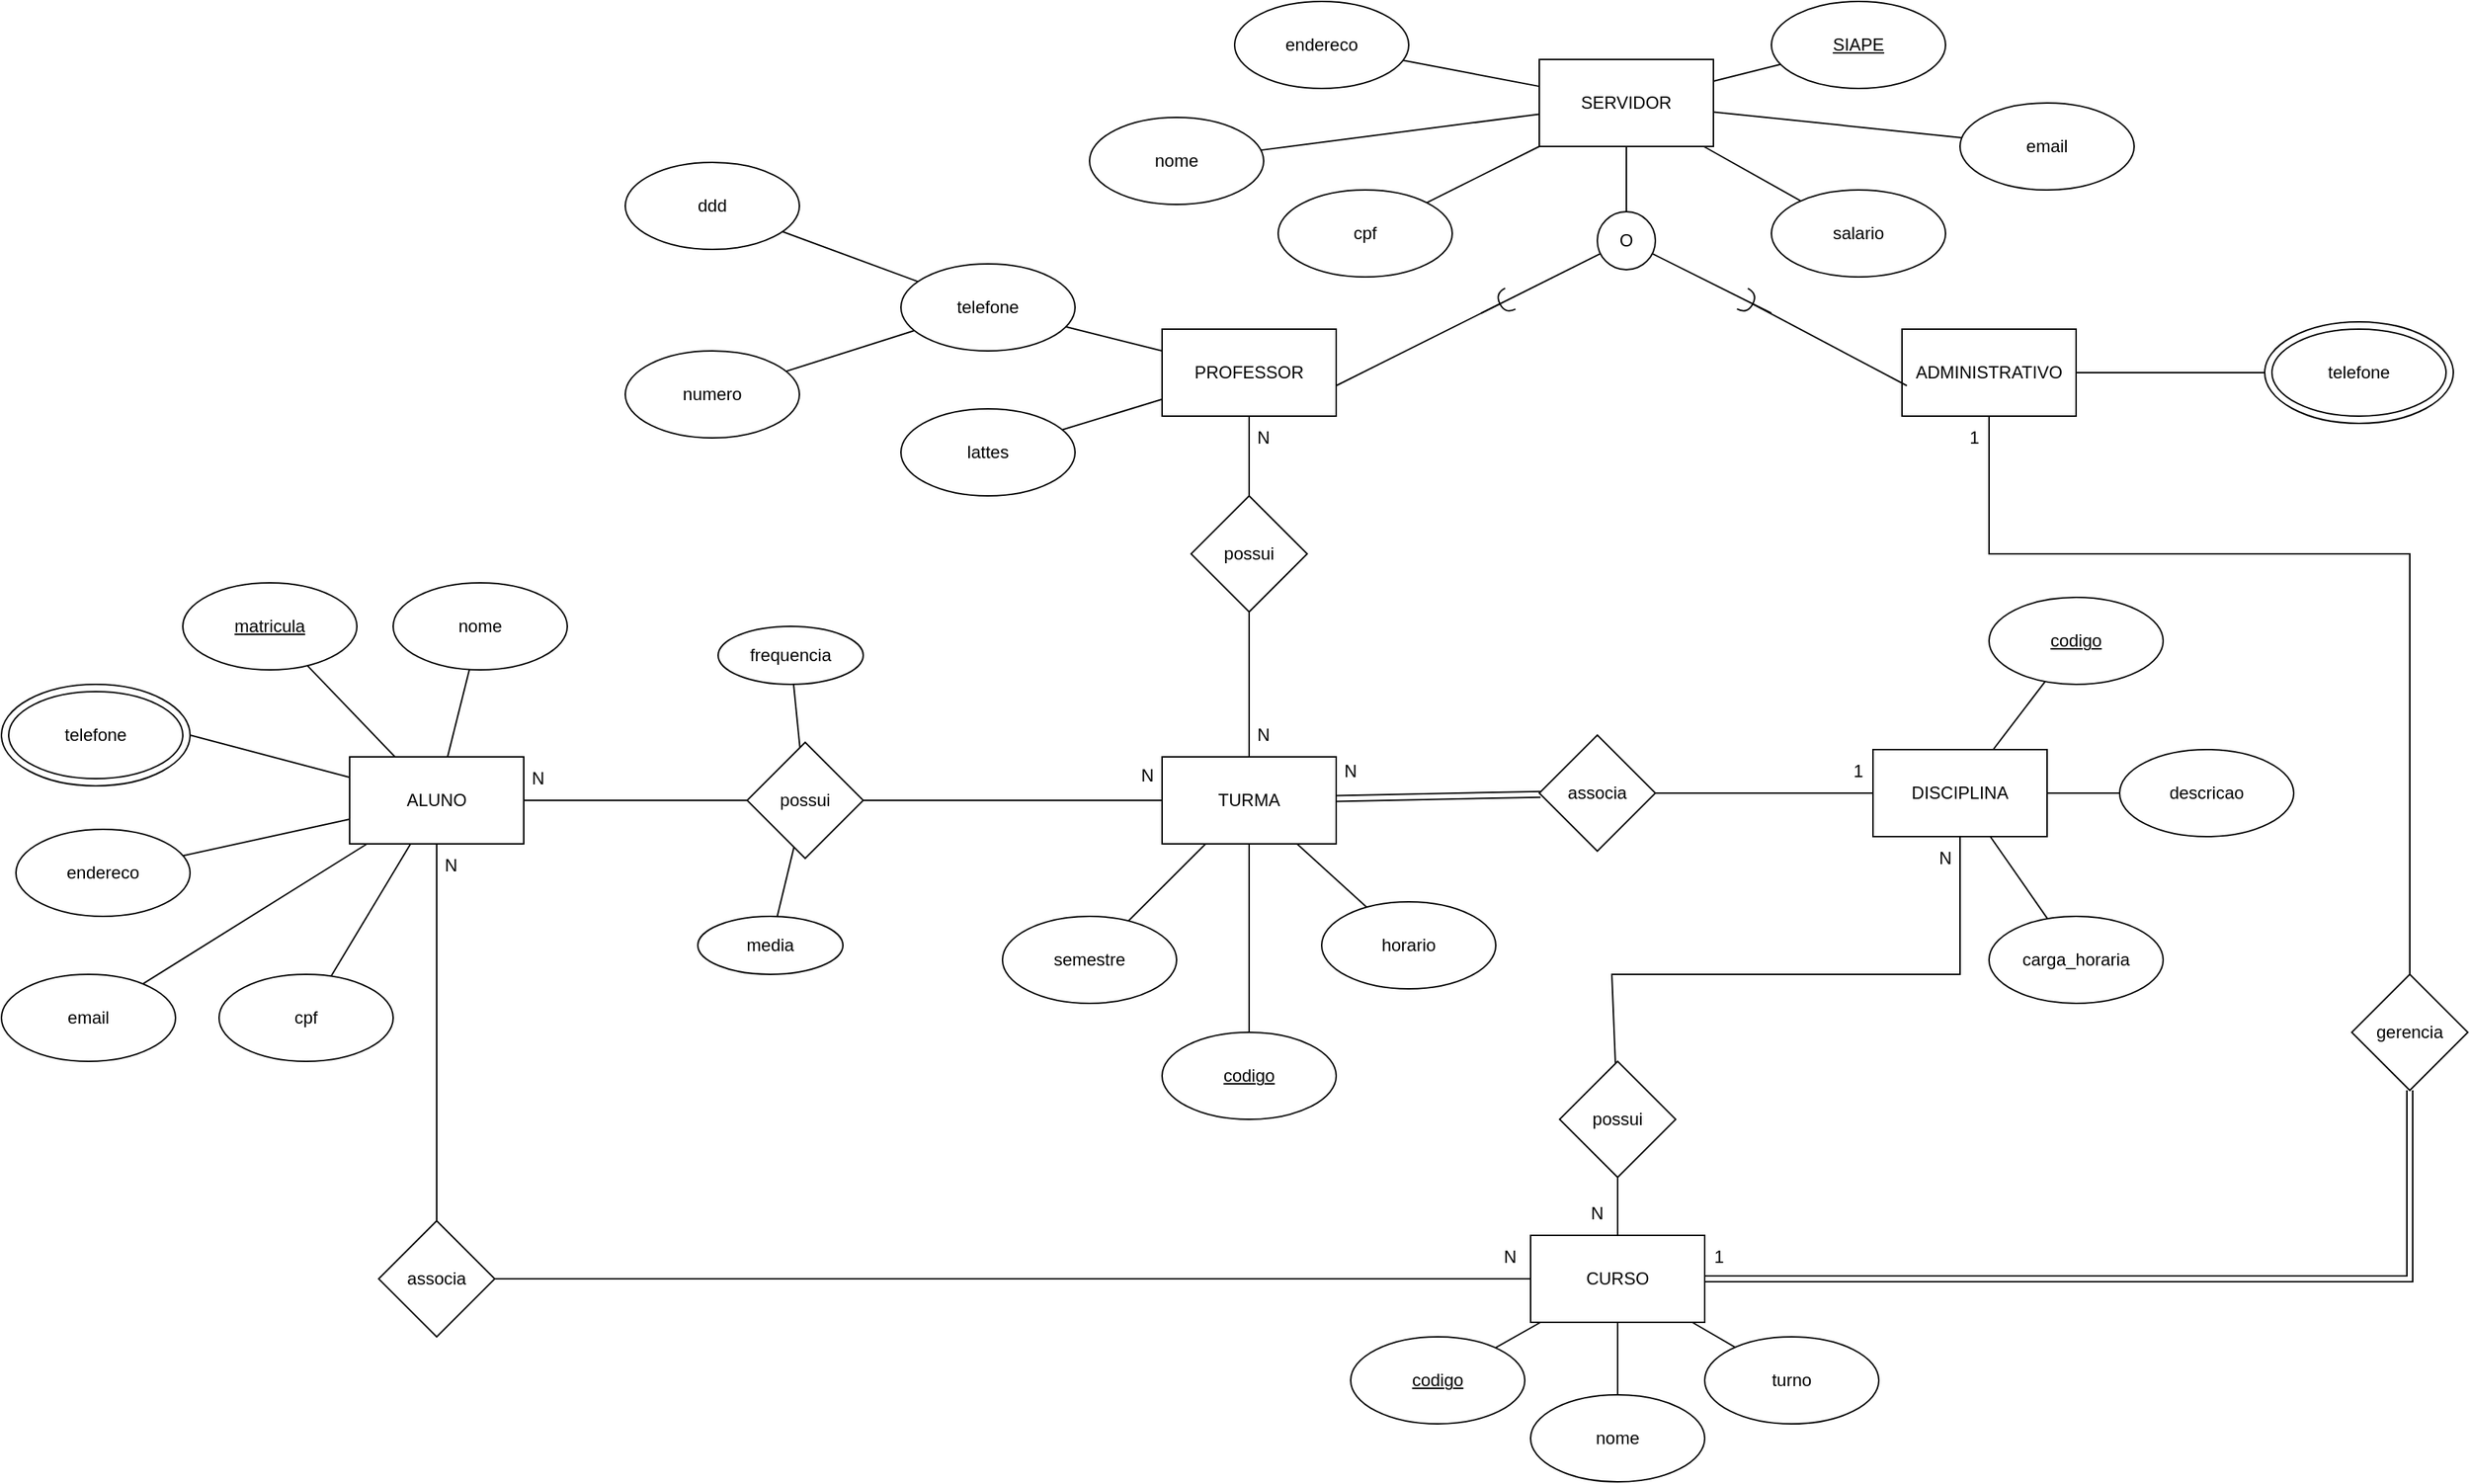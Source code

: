<mxfile version="24.2.2" type="github">
  <diagram name="Página-1" id="IAKJVxWq2CspnANiIu_g">
    <mxGraphModel dx="2741" dy="2187" grid="1" gridSize="10" guides="1" tooltips="1" connect="1" arrows="1" fold="1" page="1" pageScale="1" pageWidth="827" pageHeight="1169" math="0" shadow="0">
      <root>
        <mxCell id="0" />
        <mxCell id="1" parent="0" />
        <mxCell id="r-bAOHx8kJSiw9mAiXGv-1" value="ALUNO" style="rounded=0;whiteSpace=wrap;html=1;" vertex="1" parent="1">
          <mxGeometry x="10" y="500" width="120" height="60" as="geometry" />
        </mxCell>
        <mxCell id="r-bAOHx8kJSiw9mAiXGv-2" value="PROFESSOR" style="rounded=0;whiteSpace=wrap;html=1;" vertex="1" parent="1">
          <mxGeometry x="570" y="205" width="120" height="60" as="geometry" />
        </mxCell>
        <mxCell id="r-bAOHx8kJSiw9mAiXGv-4" value="DISCIPLINA" style="rounded=0;whiteSpace=wrap;html=1;" vertex="1" parent="1">
          <mxGeometry x="1060" y="495" width="120" height="60" as="geometry" />
        </mxCell>
        <mxCell id="r-bAOHx8kJSiw9mAiXGv-5" value="SERVIDOR" style="rounded=0;whiteSpace=wrap;html=1;" vertex="1" parent="1">
          <mxGeometry x="830" y="19" width="120" height="60" as="geometry" />
        </mxCell>
        <mxCell id="r-bAOHx8kJSiw9mAiXGv-6" value="ADMINISTRATIVO" style="rounded=0;whiteSpace=wrap;html=1;" vertex="1" parent="1">
          <mxGeometry x="1080" y="205" width="120" height="60" as="geometry" />
        </mxCell>
        <mxCell id="r-bAOHx8kJSiw9mAiXGv-7" value="TURMA" style="rounded=0;whiteSpace=wrap;html=1;" vertex="1" parent="1">
          <mxGeometry x="570" y="500" width="120" height="60" as="geometry" />
        </mxCell>
        <mxCell id="r-bAOHx8kJSiw9mAiXGv-8" value="CURSO" style="rounded=0;whiteSpace=wrap;html=1;" vertex="1" parent="1">
          <mxGeometry x="824" y="830" width="120" height="60" as="geometry" />
        </mxCell>
        <mxCell id="r-bAOHx8kJSiw9mAiXGv-9" value="&lt;u&gt;matricula&lt;/u&gt;" style="ellipse;whiteSpace=wrap;html=1;" vertex="1" parent="1">
          <mxGeometry x="-105" y="380" width="120" height="60" as="geometry" />
        </mxCell>
        <mxCell id="r-bAOHx8kJSiw9mAiXGv-10" value="nome" style="ellipse;whiteSpace=wrap;html=1;" vertex="1" parent="1">
          <mxGeometry x="40" y="380" width="120" height="60" as="geometry" />
        </mxCell>
        <mxCell id="r-bAOHx8kJSiw9mAiXGv-11" value="endereco" style="ellipse;whiteSpace=wrap;html=1;" vertex="1" parent="1">
          <mxGeometry x="-220" y="550" width="120" height="60" as="geometry" />
        </mxCell>
        <mxCell id="r-bAOHx8kJSiw9mAiXGv-12" value="email" style="ellipse;whiteSpace=wrap;html=1;" vertex="1" parent="1">
          <mxGeometry x="-230" y="650" width="120" height="60" as="geometry" />
        </mxCell>
        <mxCell id="r-bAOHx8kJSiw9mAiXGv-13" value="cpf" style="ellipse;whiteSpace=wrap;html=1;" vertex="1" parent="1">
          <mxGeometry x="-80" y="650" width="120" height="60" as="geometry" />
        </mxCell>
        <mxCell id="r-bAOHx8kJSiw9mAiXGv-16" value="" style="ellipse;whiteSpace=wrap;html=1;" vertex="1" parent="1">
          <mxGeometry x="-230" y="450" width="130" height="70" as="geometry" />
        </mxCell>
        <mxCell id="r-bAOHx8kJSiw9mAiXGv-17" value="telefone" style="ellipse;whiteSpace=wrap;html=1;" vertex="1" parent="1">
          <mxGeometry x="-225" y="455" width="120" height="60" as="geometry" />
        </mxCell>
        <mxCell id="r-bAOHx8kJSiw9mAiXGv-19" value="" style="endArrow=none;html=1;rounded=0;" edge="1" parent="1" source="r-bAOHx8kJSiw9mAiXGv-13" target="r-bAOHx8kJSiw9mAiXGv-1">
          <mxGeometry width="50" height="50" relative="1" as="geometry">
            <mxPoint x="470" y="610" as="sourcePoint" />
            <mxPoint x="520" y="560" as="targetPoint" />
          </mxGeometry>
        </mxCell>
        <mxCell id="r-bAOHx8kJSiw9mAiXGv-20" value="" style="endArrow=none;html=1;rounded=0;" edge="1" parent="1" source="r-bAOHx8kJSiw9mAiXGv-12" target="r-bAOHx8kJSiw9mAiXGv-1">
          <mxGeometry width="50" height="50" relative="1" as="geometry">
            <mxPoint x="470" y="610" as="sourcePoint" />
            <mxPoint x="520" y="560" as="targetPoint" />
          </mxGeometry>
        </mxCell>
        <mxCell id="r-bAOHx8kJSiw9mAiXGv-22" value="" style="endArrow=none;html=1;rounded=0;" edge="1" parent="1" source="r-bAOHx8kJSiw9mAiXGv-10" target="r-bAOHx8kJSiw9mAiXGv-1">
          <mxGeometry width="50" height="50" relative="1" as="geometry">
            <mxPoint x="470" y="610" as="sourcePoint" />
            <mxPoint x="520" y="560" as="targetPoint" />
          </mxGeometry>
        </mxCell>
        <mxCell id="r-bAOHx8kJSiw9mAiXGv-24" value="" style="endArrow=none;html=1;rounded=0;" edge="1" parent="1" source="r-bAOHx8kJSiw9mAiXGv-9" target="r-bAOHx8kJSiw9mAiXGv-1">
          <mxGeometry width="50" height="50" relative="1" as="geometry">
            <mxPoint x="470" y="610" as="sourcePoint" />
            <mxPoint x="520" y="560" as="targetPoint" />
          </mxGeometry>
        </mxCell>
        <mxCell id="r-bAOHx8kJSiw9mAiXGv-25" value="" style="endArrow=none;html=1;rounded=0;exitX=1;exitY=0.5;exitDx=0;exitDy=0;" edge="1" parent="1" source="r-bAOHx8kJSiw9mAiXGv-16" target="r-bAOHx8kJSiw9mAiXGv-1">
          <mxGeometry width="50" height="50" relative="1" as="geometry">
            <mxPoint x="470" y="610" as="sourcePoint" />
            <mxPoint x="520" y="560" as="targetPoint" />
          </mxGeometry>
        </mxCell>
        <mxCell id="r-bAOHx8kJSiw9mAiXGv-26" value="" style="endArrow=none;html=1;rounded=0;" edge="1" parent="1" source="r-bAOHx8kJSiw9mAiXGv-11" target="r-bAOHx8kJSiw9mAiXGv-1">
          <mxGeometry width="50" height="50" relative="1" as="geometry">
            <mxPoint x="470" y="610" as="sourcePoint" />
            <mxPoint x="520" y="560" as="targetPoint" />
          </mxGeometry>
        </mxCell>
        <mxCell id="r-bAOHx8kJSiw9mAiXGv-27" value="&lt;u&gt;SIAPE&lt;/u&gt;" style="ellipse;whiteSpace=wrap;html=1;" vertex="1" parent="1">
          <mxGeometry x="990" y="-21" width="120" height="60" as="geometry" />
        </mxCell>
        <mxCell id="r-bAOHx8kJSiw9mAiXGv-28" value="nome" style="ellipse;whiteSpace=wrap;html=1;" vertex="1" parent="1">
          <mxGeometry x="520" y="59" width="120" height="60" as="geometry" />
        </mxCell>
        <mxCell id="r-bAOHx8kJSiw9mAiXGv-30" value="endereco" style="ellipse;whiteSpace=wrap;html=1;" vertex="1" parent="1">
          <mxGeometry x="620" y="-21" width="120" height="60" as="geometry" />
        </mxCell>
        <mxCell id="r-bAOHx8kJSiw9mAiXGv-31" value="salario" style="ellipse;whiteSpace=wrap;html=1;" vertex="1" parent="1">
          <mxGeometry x="990" y="109" width="120" height="60" as="geometry" />
        </mxCell>
        <mxCell id="r-bAOHx8kJSiw9mAiXGv-32" value="lattes" style="ellipse;whiteSpace=wrap;html=1;" vertex="1" parent="1">
          <mxGeometry x="390" y="260" width="120" height="60" as="geometry" />
        </mxCell>
        <mxCell id="r-bAOHx8kJSiw9mAiXGv-33" value="email" style="ellipse;whiteSpace=wrap;html=1;" vertex="1" parent="1">
          <mxGeometry x="1120" y="49" width="120" height="60" as="geometry" />
        </mxCell>
        <mxCell id="r-bAOHx8kJSiw9mAiXGv-34" value="cpf" style="ellipse;whiteSpace=wrap;html=1;" vertex="1" parent="1">
          <mxGeometry x="650" y="109" width="120" height="60" as="geometry" />
        </mxCell>
        <mxCell id="r-bAOHx8kJSiw9mAiXGv-35" value="telefone" style="ellipse;whiteSpace=wrap;html=1;" vertex="1" parent="1">
          <mxGeometry x="390" y="160" width="120" height="60" as="geometry" />
        </mxCell>
        <mxCell id="r-bAOHx8kJSiw9mAiXGv-36" value="ddd" style="ellipse;whiteSpace=wrap;html=1;" vertex="1" parent="1">
          <mxGeometry x="200" y="90" width="120" height="60" as="geometry" />
        </mxCell>
        <mxCell id="r-bAOHx8kJSiw9mAiXGv-37" value="numero" style="ellipse;whiteSpace=wrap;html=1;" vertex="1" parent="1">
          <mxGeometry x="200" y="220" width="120" height="60" as="geometry" />
        </mxCell>
        <mxCell id="r-bAOHx8kJSiw9mAiXGv-38" value="" style="endArrow=none;html=1;rounded=0;" edge="1" parent="1" source="r-bAOHx8kJSiw9mAiXGv-36" target="r-bAOHx8kJSiw9mAiXGv-35">
          <mxGeometry width="50" height="50" relative="1" as="geometry">
            <mxPoint x="200" y="100" as="sourcePoint" />
            <mxPoint x="250" y="50" as="targetPoint" />
          </mxGeometry>
        </mxCell>
        <mxCell id="r-bAOHx8kJSiw9mAiXGv-39" value="" style="endArrow=none;html=1;rounded=0;" edge="1" parent="1" source="r-bAOHx8kJSiw9mAiXGv-37" target="r-bAOHx8kJSiw9mAiXGv-35">
          <mxGeometry width="50" height="50" relative="1" as="geometry">
            <mxPoint x="200" y="100" as="sourcePoint" />
            <mxPoint x="250" y="50" as="targetPoint" />
          </mxGeometry>
        </mxCell>
        <mxCell id="r-bAOHx8kJSiw9mAiXGv-40" value="" style="ellipse;whiteSpace=wrap;html=1;" vertex="1" parent="1">
          <mxGeometry x="1330" y="200" width="130" height="70" as="geometry" />
        </mxCell>
        <mxCell id="r-bAOHx8kJSiw9mAiXGv-41" value="telefone" style="ellipse;whiteSpace=wrap;html=1;" vertex="1" parent="1">
          <mxGeometry x="1335" y="205" width="120" height="60" as="geometry" />
        </mxCell>
        <mxCell id="r-bAOHx8kJSiw9mAiXGv-42" value="" style="endArrow=none;html=1;rounded=0;" edge="1" parent="1" source="r-bAOHx8kJSiw9mAiXGv-32" target="r-bAOHx8kJSiw9mAiXGv-2">
          <mxGeometry width="50" height="50" relative="1" as="geometry">
            <mxPoint x="630" y="425" as="sourcePoint" />
            <mxPoint x="680" y="375" as="targetPoint" />
          </mxGeometry>
        </mxCell>
        <mxCell id="r-bAOHx8kJSiw9mAiXGv-43" value="" style="endArrow=none;html=1;rounded=0;" edge="1" parent="1" source="r-bAOHx8kJSiw9mAiXGv-2" target="r-bAOHx8kJSiw9mAiXGv-35">
          <mxGeometry width="50" height="50" relative="1" as="geometry">
            <mxPoint x="630" y="425" as="sourcePoint" />
            <mxPoint x="680" y="375" as="targetPoint" />
          </mxGeometry>
        </mxCell>
        <mxCell id="r-bAOHx8kJSiw9mAiXGv-44" value="" style="endArrow=none;html=1;rounded=0;entryX=0;entryY=0.5;entryDx=0;entryDy=0;" edge="1" parent="1" source="r-bAOHx8kJSiw9mAiXGv-6" target="r-bAOHx8kJSiw9mAiXGv-40">
          <mxGeometry width="50" height="50" relative="1" as="geometry">
            <mxPoint x="630" y="425" as="sourcePoint" />
            <mxPoint x="680" y="375" as="targetPoint" />
          </mxGeometry>
        </mxCell>
        <mxCell id="r-bAOHx8kJSiw9mAiXGv-45" value="" style="endArrow=none;html=1;rounded=0;" edge="1" parent="1" source="r-bAOHx8kJSiw9mAiXGv-34" target="r-bAOHx8kJSiw9mAiXGv-5">
          <mxGeometry width="50" height="50" relative="1" as="geometry">
            <mxPoint x="630" y="279" as="sourcePoint" />
            <mxPoint x="680" y="229" as="targetPoint" />
          </mxGeometry>
        </mxCell>
        <mxCell id="r-bAOHx8kJSiw9mAiXGv-46" value="" style="endArrow=none;html=1;rounded=0;" edge="1" parent="1" source="r-bAOHx8kJSiw9mAiXGv-31" target="r-bAOHx8kJSiw9mAiXGv-5">
          <mxGeometry width="50" height="50" relative="1" as="geometry">
            <mxPoint x="630" y="279" as="sourcePoint" />
            <mxPoint x="680" y="229" as="targetPoint" />
          </mxGeometry>
        </mxCell>
        <mxCell id="r-bAOHx8kJSiw9mAiXGv-47" value="" style="endArrow=none;html=1;rounded=0;" edge="1" parent="1" source="r-bAOHx8kJSiw9mAiXGv-28" target="r-bAOHx8kJSiw9mAiXGv-5">
          <mxGeometry width="50" height="50" relative="1" as="geometry">
            <mxPoint x="610" y="109" as="sourcePoint" />
            <mxPoint x="680" y="229" as="targetPoint" />
          </mxGeometry>
        </mxCell>
        <mxCell id="r-bAOHx8kJSiw9mAiXGv-48" value="" style="endArrow=none;html=1;rounded=0;" edge="1" parent="1" source="r-bAOHx8kJSiw9mAiXGv-30" target="r-bAOHx8kJSiw9mAiXGv-5">
          <mxGeometry width="50" height="50" relative="1" as="geometry">
            <mxPoint x="630" y="279" as="sourcePoint" />
            <mxPoint x="680" y="229" as="targetPoint" />
          </mxGeometry>
        </mxCell>
        <mxCell id="r-bAOHx8kJSiw9mAiXGv-49" value="" style="endArrow=none;html=1;rounded=0;" edge="1" parent="1" source="r-bAOHx8kJSiw9mAiXGv-27" target="r-bAOHx8kJSiw9mAiXGv-5">
          <mxGeometry width="50" height="50" relative="1" as="geometry">
            <mxPoint x="630" y="279" as="sourcePoint" />
            <mxPoint x="680" y="229" as="targetPoint" />
          </mxGeometry>
        </mxCell>
        <mxCell id="r-bAOHx8kJSiw9mAiXGv-50" value="" style="endArrow=none;html=1;rounded=0;" edge="1" parent="1" source="r-bAOHx8kJSiw9mAiXGv-33" target="r-bAOHx8kJSiw9mAiXGv-5">
          <mxGeometry width="50" height="50" relative="1" as="geometry">
            <mxPoint x="630" y="279" as="sourcePoint" />
            <mxPoint x="680" y="229" as="targetPoint" />
          </mxGeometry>
        </mxCell>
        <mxCell id="r-bAOHx8kJSiw9mAiXGv-52" value="O" style="ellipse;whiteSpace=wrap;html=1;aspect=fixed;" vertex="1" parent="1">
          <mxGeometry x="870" y="124" width="40" height="40" as="geometry" />
        </mxCell>
        <mxCell id="r-bAOHx8kJSiw9mAiXGv-56" value="" style="endArrow=none;html=1;rounded=0;" edge="1" parent="1" source="r-bAOHx8kJSiw9mAiXGv-5" target="r-bAOHx8kJSiw9mAiXGv-52">
          <mxGeometry width="50" height="50" relative="1" as="geometry">
            <mxPoint x="830" y="214" as="sourcePoint" />
            <mxPoint x="880" y="164" as="targetPoint" />
          </mxGeometry>
        </mxCell>
        <mxCell id="r-bAOHx8kJSiw9mAiXGv-57" value="" style="endArrow=none;html=1;rounded=0;startArrow=halfCircle;startFill=0;" edge="1" parent="1">
          <mxGeometry width="50" height="50" relative="1" as="geometry">
            <mxPoint x="810" y="184" as="sourcePoint" />
            <mxPoint x="690" y="244" as="targetPoint" />
          </mxGeometry>
        </mxCell>
        <mxCell id="r-bAOHx8kJSiw9mAiXGv-58" value="" style="endArrow=halfCircle;html=1;rounded=0;endFill=0;" edge="1" parent="1">
          <mxGeometry width="50" height="50" relative="1" as="geometry">
            <mxPoint x="1083.333" y="244" as="sourcePoint" />
            <mxPoint x="970" y="184" as="targetPoint" />
          </mxGeometry>
        </mxCell>
        <mxCell id="r-bAOHx8kJSiw9mAiXGv-59" value="" style="endArrow=none;html=1;rounded=0;" edge="1" parent="1" target="r-bAOHx8kJSiw9mAiXGv-52">
          <mxGeometry width="50" height="50" relative="1" as="geometry">
            <mxPoint x="790" y="194" as="sourcePoint" />
            <mxPoint x="880" y="164" as="targetPoint" />
          </mxGeometry>
        </mxCell>
        <mxCell id="r-bAOHx8kJSiw9mAiXGv-60" value="" style="endArrow=none;html=1;rounded=0;endFill=0;" edge="1" parent="1" target="r-bAOHx8kJSiw9mAiXGv-52">
          <mxGeometry width="50" height="50" relative="1" as="geometry">
            <mxPoint x="990" y="194" as="sourcePoint" />
            <mxPoint x="880" y="164" as="targetPoint" />
          </mxGeometry>
        </mxCell>
        <mxCell id="r-bAOHx8kJSiw9mAiXGv-61" value="&lt;u&gt;codigo&lt;/u&gt;" style="ellipse;whiteSpace=wrap;html=1;" vertex="1" parent="1">
          <mxGeometry x="1140" y="390" width="120" height="60" as="geometry" />
        </mxCell>
        <mxCell id="r-bAOHx8kJSiw9mAiXGv-62" value="descricao" style="ellipse;whiteSpace=wrap;html=1;" vertex="1" parent="1">
          <mxGeometry x="1230" y="495" width="120" height="60" as="geometry" />
        </mxCell>
        <mxCell id="r-bAOHx8kJSiw9mAiXGv-63" value="carga_horaria" style="ellipse;whiteSpace=wrap;html=1;" vertex="1" parent="1">
          <mxGeometry x="1140" y="610" width="120" height="60" as="geometry" />
        </mxCell>
        <mxCell id="r-bAOHx8kJSiw9mAiXGv-64" value="&lt;u&gt;codigo&lt;/u&gt;" style="ellipse;whiteSpace=wrap;html=1;" vertex="1" parent="1">
          <mxGeometry x="570" y="690" width="120" height="60" as="geometry" />
        </mxCell>
        <mxCell id="r-bAOHx8kJSiw9mAiXGv-65" value="semestre" style="ellipse;whiteSpace=wrap;html=1;" vertex="1" parent="1">
          <mxGeometry x="460" y="610" width="120" height="60" as="geometry" />
        </mxCell>
        <mxCell id="r-bAOHx8kJSiw9mAiXGv-66" value="horario" style="ellipse;whiteSpace=wrap;html=1;" vertex="1" parent="1">
          <mxGeometry x="680" y="600" width="120" height="60" as="geometry" />
        </mxCell>
        <mxCell id="r-bAOHx8kJSiw9mAiXGv-67" value="" style="endArrow=none;html=1;rounded=0;" edge="1" parent="1" source="r-bAOHx8kJSiw9mAiXGv-64" target="r-bAOHx8kJSiw9mAiXGv-7">
          <mxGeometry width="50" height="50" relative="1" as="geometry">
            <mxPoint x="480" y="540" as="sourcePoint" />
            <mxPoint x="530" y="490" as="targetPoint" />
          </mxGeometry>
        </mxCell>
        <mxCell id="r-bAOHx8kJSiw9mAiXGv-68" value="" style="endArrow=none;html=1;rounded=0;" edge="1" parent="1" source="r-bAOHx8kJSiw9mAiXGv-65" target="r-bAOHx8kJSiw9mAiXGv-7">
          <mxGeometry width="50" height="50" relative="1" as="geometry">
            <mxPoint x="480" y="540" as="sourcePoint" />
            <mxPoint x="530" y="490" as="targetPoint" />
          </mxGeometry>
        </mxCell>
        <mxCell id="r-bAOHx8kJSiw9mAiXGv-69" value="" style="endArrow=none;html=1;rounded=0;" edge="1" parent="1" source="r-bAOHx8kJSiw9mAiXGv-66" target="r-bAOHx8kJSiw9mAiXGv-7">
          <mxGeometry width="50" height="50" relative="1" as="geometry">
            <mxPoint x="480" y="540" as="sourcePoint" />
            <mxPoint x="530" y="490" as="targetPoint" />
          </mxGeometry>
        </mxCell>
        <mxCell id="r-bAOHx8kJSiw9mAiXGv-70" value="" style="endArrow=none;html=1;rounded=0;" edge="1" parent="1" source="r-bAOHx8kJSiw9mAiXGv-4" target="r-bAOHx8kJSiw9mAiXGv-61">
          <mxGeometry width="50" height="50" relative="1" as="geometry">
            <mxPoint x="480" y="490" as="sourcePoint" />
            <mxPoint x="530" y="440" as="targetPoint" />
          </mxGeometry>
        </mxCell>
        <mxCell id="r-bAOHx8kJSiw9mAiXGv-71" value="" style="endArrow=none;html=1;rounded=0;" edge="1" parent="1" source="r-bAOHx8kJSiw9mAiXGv-62" target="r-bAOHx8kJSiw9mAiXGv-4">
          <mxGeometry width="50" height="50" relative="1" as="geometry">
            <mxPoint x="480" y="490" as="sourcePoint" />
            <mxPoint x="530" y="440" as="targetPoint" />
          </mxGeometry>
        </mxCell>
        <mxCell id="r-bAOHx8kJSiw9mAiXGv-72" value="" style="endArrow=none;html=1;rounded=0;" edge="1" parent="1" source="r-bAOHx8kJSiw9mAiXGv-63" target="r-bAOHx8kJSiw9mAiXGv-4">
          <mxGeometry width="50" height="50" relative="1" as="geometry">
            <mxPoint x="480" y="490" as="sourcePoint" />
            <mxPoint x="530" y="440" as="targetPoint" />
          </mxGeometry>
        </mxCell>
        <mxCell id="r-bAOHx8kJSiw9mAiXGv-73" value="associa" style="rhombus;whiteSpace=wrap;html=1;" vertex="1" parent="1">
          <mxGeometry x="830" y="485" width="80" height="80" as="geometry" />
        </mxCell>
        <mxCell id="r-bAOHx8kJSiw9mAiXGv-74" value="" style="endArrow=none;html=1;rounded=0;shape=link;" edge="1" parent="1" source="r-bAOHx8kJSiw9mAiXGv-7" target="r-bAOHx8kJSiw9mAiXGv-73">
          <mxGeometry width="50" height="50" relative="1" as="geometry">
            <mxPoint x="480" y="490" as="sourcePoint" />
            <mxPoint x="530" y="440" as="targetPoint" />
          </mxGeometry>
        </mxCell>
        <mxCell id="r-bAOHx8kJSiw9mAiXGv-75" value="" style="endArrow=none;html=1;rounded=0;" edge="1" parent="1" source="r-bAOHx8kJSiw9mAiXGv-73" target="r-bAOHx8kJSiw9mAiXGv-4">
          <mxGeometry width="50" height="50" relative="1" as="geometry">
            <mxPoint x="480" y="490" as="sourcePoint" />
            <mxPoint x="530" y="440" as="targetPoint" />
          </mxGeometry>
        </mxCell>
        <mxCell id="r-bAOHx8kJSiw9mAiXGv-76" value="N" style="text;html=1;align=center;verticalAlign=middle;whiteSpace=wrap;rounded=0;" vertex="1" parent="1">
          <mxGeometry x="690" y="495" width="20" height="30" as="geometry" />
        </mxCell>
        <mxCell id="r-bAOHx8kJSiw9mAiXGv-77" value="1" style="text;html=1;align=center;verticalAlign=middle;whiteSpace=wrap;rounded=0;" vertex="1" parent="1">
          <mxGeometry x="1040" y="495" width="20" height="30" as="geometry" />
        </mxCell>
        <mxCell id="r-bAOHx8kJSiw9mAiXGv-80" value="possui" style="rhombus;whiteSpace=wrap;html=1;" vertex="1" parent="1">
          <mxGeometry x="590" y="320" width="80" height="80" as="geometry" />
        </mxCell>
        <mxCell id="r-bAOHx8kJSiw9mAiXGv-81" value="" style="endArrow=none;html=1;rounded=0;" edge="1" parent="1" source="r-bAOHx8kJSiw9mAiXGv-7" target="r-bAOHx8kJSiw9mAiXGv-80">
          <mxGeometry width="50" height="50" relative="1" as="geometry">
            <mxPoint x="770" y="490" as="sourcePoint" />
            <mxPoint x="820" y="440" as="targetPoint" />
          </mxGeometry>
        </mxCell>
        <mxCell id="r-bAOHx8kJSiw9mAiXGv-82" value="" style="endArrow=none;html=1;rounded=0;" edge="1" parent="1" source="r-bAOHx8kJSiw9mAiXGv-80" target="r-bAOHx8kJSiw9mAiXGv-2">
          <mxGeometry width="50" height="50" relative="1" as="geometry">
            <mxPoint x="770" y="520" as="sourcePoint" />
            <mxPoint x="820" y="470" as="targetPoint" />
          </mxGeometry>
        </mxCell>
        <mxCell id="r-bAOHx8kJSiw9mAiXGv-83" value="N" style="text;html=1;align=center;verticalAlign=middle;whiteSpace=wrap;rounded=0;" vertex="1" parent="1">
          <mxGeometry x="630" y="470" width="20" height="30" as="geometry" />
        </mxCell>
        <mxCell id="r-bAOHx8kJSiw9mAiXGv-84" value="N" style="text;html=1;align=center;verticalAlign=middle;whiteSpace=wrap;rounded=0;" vertex="1" parent="1">
          <mxGeometry x="630" y="265" width="20" height="30" as="geometry" />
        </mxCell>
        <mxCell id="r-bAOHx8kJSiw9mAiXGv-86" value="possui" style="rhombus;whiteSpace=wrap;html=1;" vertex="1" parent="1">
          <mxGeometry x="284" y="490" width="80" height="80" as="geometry" />
        </mxCell>
        <mxCell id="r-bAOHx8kJSiw9mAiXGv-87" value="" style="endArrow=none;html=1;rounded=0;" edge="1" parent="1" source="r-bAOHx8kJSiw9mAiXGv-1" target="r-bAOHx8kJSiw9mAiXGv-86">
          <mxGeometry width="50" height="50" relative="1" as="geometry">
            <mxPoint x="250" y="620" as="sourcePoint" />
            <mxPoint x="300" y="570" as="targetPoint" />
          </mxGeometry>
        </mxCell>
        <mxCell id="r-bAOHx8kJSiw9mAiXGv-88" value="" style="endArrow=none;html=1;rounded=0;" edge="1" parent="1" source="r-bAOHx8kJSiw9mAiXGv-86" target="r-bAOHx8kJSiw9mAiXGv-7">
          <mxGeometry width="50" height="50" relative="1" as="geometry">
            <mxPoint x="330" y="740" as="sourcePoint" />
            <mxPoint x="380" y="690" as="targetPoint" />
          </mxGeometry>
        </mxCell>
        <mxCell id="r-bAOHx8kJSiw9mAiXGv-89" value="N" style="text;html=1;align=center;verticalAlign=middle;whiteSpace=wrap;rounded=0;" vertex="1" parent="1">
          <mxGeometry x="130" y="500" width="20" height="30" as="geometry" />
        </mxCell>
        <mxCell id="r-bAOHx8kJSiw9mAiXGv-90" value="N" style="text;html=1;align=center;verticalAlign=middle;whiteSpace=wrap;rounded=0;" vertex="1" parent="1">
          <mxGeometry x="550" y="498" width="20" height="30" as="geometry" />
        </mxCell>
        <mxCell id="r-bAOHx8kJSiw9mAiXGv-91" value="media" style="ellipse;whiteSpace=wrap;html=1;" vertex="1" parent="1">
          <mxGeometry x="250" y="610" width="100" height="40" as="geometry" />
        </mxCell>
        <mxCell id="r-bAOHx8kJSiw9mAiXGv-92" value="frequencia" style="ellipse;whiteSpace=wrap;html=1;" vertex="1" parent="1">
          <mxGeometry x="264" y="410" width="100" height="40" as="geometry" />
        </mxCell>
        <mxCell id="r-bAOHx8kJSiw9mAiXGv-93" value="" style="endArrow=none;html=1;rounded=0;" edge="1" parent="1" source="r-bAOHx8kJSiw9mAiXGv-91" target="r-bAOHx8kJSiw9mAiXGv-86">
          <mxGeometry width="50" height="50" relative="1" as="geometry">
            <mxPoint x="240" y="740" as="sourcePoint" />
            <mxPoint x="290" y="690" as="targetPoint" />
          </mxGeometry>
        </mxCell>
        <mxCell id="r-bAOHx8kJSiw9mAiXGv-94" value="" style="endArrow=none;html=1;rounded=0;" edge="1" parent="1" source="r-bAOHx8kJSiw9mAiXGv-86" target="r-bAOHx8kJSiw9mAiXGv-92">
          <mxGeometry width="50" height="50" relative="1" as="geometry">
            <mxPoint x="240" y="740" as="sourcePoint" />
            <mxPoint x="290" y="690" as="targetPoint" />
          </mxGeometry>
        </mxCell>
        <mxCell id="r-bAOHx8kJSiw9mAiXGv-95" value="&lt;u&gt;codigo&lt;/u&gt;" style="ellipse;whiteSpace=wrap;html=1;" vertex="1" parent="1">
          <mxGeometry x="700" y="900" width="120" height="60" as="geometry" />
        </mxCell>
        <mxCell id="r-bAOHx8kJSiw9mAiXGv-96" value="nome" style="ellipse;whiteSpace=wrap;html=1;" vertex="1" parent="1">
          <mxGeometry x="824" y="940" width="120" height="60" as="geometry" />
        </mxCell>
        <mxCell id="r-bAOHx8kJSiw9mAiXGv-97" value="turno" style="ellipse;whiteSpace=wrap;html=1;" vertex="1" parent="1">
          <mxGeometry x="944" y="900" width="120" height="60" as="geometry" />
        </mxCell>
        <mxCell id="r-bAOHx8kJSiw9mAiXGv-98" value="" style="endArrow=none;html=1;rounded=0;" edge="1" parent="1" source="r-bAOHx8kJSiw9mAiXGv-8" target="r-bAOHx8kJSiw9mAiXGv-95">
          <mxGeometry width="50" height="50" relative="1" as="geometry">
            <mxPoint x="910" y="690" as="sourcePoint" />
            <mxPoint x="960" y="640" as="targetPoint" />
          </mxGeometry>
        </mxCell>
        <mxCell id="r-bAOHx8kJSiw9mAiXGv-99" value="" style="endArrow=none;html=1;rounded=0;" edge="1" parent="1" source="r-bAOHx8kJSiw9mAiXGv-8" target="r-bAOHx8kJSiw9mAiXGv-96">
          <mxGeometry width="50" height="50" relative="1" as="geometry">
            <mxPoint x="910" y="690" as="sourcePoint" />
            <mxPoint x="960" y="640" as="targetPoint" />
          </mxGeometry>
        </mxCell>
        <mxCell id="r-bAOHx8kJSiw9mAiXGv-100" value="" style="endArrow=none;html=1;rounded=0;" edge="1" parent="1" source="r-bAOHx8kJSiw9mAiXGv-97" target="r-bAOHx8kJSiw9mAiXGv-8">
          <mxGeometry width="50" height="50" relative="1" as="geometry">
            <mxPoint x="910" y="690" as="sourcePoint" />
            <mxPoint x="960" y="640" as="targetPoint" />
          </mxGeometry>
        </mxCell>
        <mxCell id="r-bAOHx8kJSiw9mAiXGv-101" value="associa" style="rhombus;whiteSpace=wrap;html=1;" vertex="1" parent="1">
          <mxGeometry x="30" y="820" width="80" height="80" as="geometry" />
        </mxCell>
        <mxCell id="r-bAOHx8kJSiw9mAiXGv-102" value="" style="endArrow=none;html=1;rounded=0;" edge="1" parent="1" source="r-bAOHx8kJSiw9mAiXGv-101" target="r-bAOHx8kJSiw9mAiXGv-8">
          <mxGeometry width="50" height="50" relative="1" as="geometry">
            <mxPoint x="330" y="820" as="sourcePoint" />
            <mxPoint x="380" y="770" as="targetPoint" />
          </mxGeometry>
        </mxCell>
        <mxCell id="r-bAOHx8kJSiw9mAiXGv-103" value="" style="endArrow=none;html=1;rounded=0;" edge="1" parent="1" source="r-bAOHx8kJSiw9mAiXGv-101" target="r-bAOHx8kJSiw9mAiXGv-1">
          <mxGeometry width="50" height="50" relative="1" as="geometry">
            <mxPoint x="330" y="870" as="sourcePoint" />
            <mxPoint x="380" y="820" as="targetPoint" />
            <Array as="points">
              <mxPoint x="70" y="710" />
            </Array>
          </mxGeometry>
        </mxCell>
        <mxCell id="r-bAOHx8kJSiw9mAiXGv-104" value="possui" style="rhombus;whiteSpace=wrap;html=1;" vertex="1" parent="1">
          <mxGeometry x="844" y="710" width="80" height="80" as="geometry" />
        </mxCell>
        <mxCell id="r-bAOHx8kJSiw9mAiXGv-105" value="" style="endArrow=none;html=1;rounded=0;" edge="1" parent="1" source="r-bAOHx8kJSiw9mAiXGv-8" target="r-bAOHx8kJSiw9mAiXGv-104">
          <mxGeometry width="50" height="50" relative="1" as="geometry">
            <mxPoint x="910" y="860" as="sourcePoint" />
            <mxPoint x="380" y="820" as="targetPoint" />
            <Array as="points" />
          </mxGeometry>
        </mxCell>
        <mxCell id="r-bAOHx8kJSiw9mAiXGv-106" value="" style="endArrow=none;html=1;rounded=0;" edge="1" parent="1" source="r-bAOHx8kJSiw9mAiXGv-104" target="r-bAOHx8kJSiw9mAiXGv-4">
          <mxGeometry width="50" height="50" relative="1" as="geometry">
            <mxPoint x="330" y="870" as="sourcePoint" />
            <mxPoint x="380" y="820" as="targetPoint" />
            <Array as="points">
              <mxPoint x="880" y="650" />
              <mxPoint x="1120" y="650" />
            </Array>
          </mxGeometry>
        </mxCell>
        <mxCell id="r-bAOHx8kJSiw9mAiXGv-107" value="N" style="text;html=1;align=center;verticalAlign=middle;whiteSpace=wrap;rounded=0;" vertex="1" parent="1">
          <mxGeometry x="70" y="560" width="20" height="30" as="geometry" />
        </mxCell>
        <mxCell id="r-bAOHx8kJSiw9mAiXGv-109" value="N" style="text;html=1;align=center;verticalAlign=middle;whiteSpace=wrap;rounded=0;" vertex="1" parent="1">
          <mxGeometry x="800" y="830" width="20" height="30" as="geometry" />
        </mxCell>
        <mxCell id="r-bAOHx8kJSiw9mAiXGv-110" value="1" style="text;html=1;align=center;verticalAlign=middle;whiteSpace=wrap;rounded=0;" vertex="1" parent="1">
          <mxGeometry x="944" y="830" width="20" height="30" as="geometry" />
        </mxCell>
        <mxCell id="r-bAOHx8kJSiw9mAiXGv-113" value="N" style="text;html=1;align=center;verticalAlign=middle;whiteSpace=wrap;rounded=0;" vertex="1" parent="1">
          <mxGeometry x="1100" y="555" width="20" height="30" as="geometry" />
        </mxCell>
        <mxCell id="r-bAOHx8kJSiw9mAiXGv-114" value="gerencia" style="rhombus;whiteSpace=wrap;html=1;" vertex="1" parent="1">
          <mxGeometry x="1390" y="650" width="80" height="80" as="geometry" />
        </mxCell>
        <mxCell id="r-bAOHx8kJSiw9mAiXGv-115" value="" style="endArrow=none;html=1;rounded=0;" edge="1" parent="1" source="r-bAOHx8kJSiw9mAiXGv-6" target="r-bAOHx8kJSiw9mAiXGv-114">
          <mxGeometry width="50" height="50" relative="1" as="geometry">
            <mxPoint x="910" y="400" as="sourcePoint" />
            <mxPoint x="960" y="350" as="targetPoint" />
            <Array as="points">
              <mxPoint x="1140" y="360" />
              <mxPoint x="1430" y="360" />
            </Array>
          </mxGeometry>
        </mxCell>
        <mxCell id="r-bAOHx8kJSiw9mAiXGv-116" value="" style="endArrow=none;html=1;rounded=0;shape=link;" edge="1" parent="1" source="r-bAOHx8kJSiw9mAiXGv-114" target="r-bAOHx8kJSiw9mAiXGv-8">
          <mxGeometry width="50" height="50" relative="1" as="geometry">
            <mxPoint x="910" y="370" as="sourcePoint" />
            <mxPoint x="960" y="320" as="targetPoint" />
            <Array as="points">
              <mxPoint x="1430" y="860" />
            </Array>
          </mxGeometry>
        </mxCell>
        <mxCell id="r-bAOHx8kJSiw9mAiXGv-117" value="N" style="text;html=1;align=center;verticalAlign=middle;whiteSpace=wrap;rounded=0;" vertex="1" parent="1">
          <mxGeometry x="860" y="800" width="20" height="30" as="geometry" />
        </mxCell>
        <mxCell id="r-bAOHx8kJSiw9mAiXGv-120" value="1" style="text;html=1;align=center;verticalAlign=middle;whiteSpace=wrap;rounded=0;" vertex="1" parent="1">
          <mxGeometry x="1120" y="265" width="20" height="30" as="geometry" />
        </mxCell>
      </root>
    </mxGraphModel>
  </diagram>
</mxfile>
